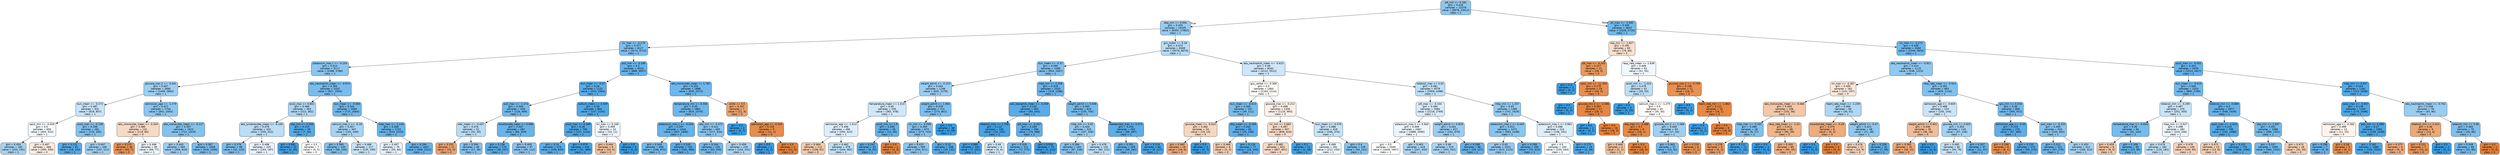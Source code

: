 digraph Tree {
node [shape=box, style="filled, rounded", color="black", fontname="helvetica"] ;
edge [fontname="helvetica"] ;
0 [label="ptt_min <= 0.182\ngini = 0.418\nsamples = 21078\nvalue = [9978, 23512]\nclass = 1", fillcolor="#8dc7f0"] ;
1 [label="dbp_min <= 0.004\ngini = 0.435\nsamples = 16435\nvalue = [8350, 17802]\nclass = 1", fillcolor="#96cbf1"] ;
0 -> 1 [labeldistance=2.5, labelangle=45, headlabel="True"] ;
2 [label="inr_max <= -0.178\ngini = 0.377\nsamples = 8127\nvalue = [3274, 9723]\nclass = 1", fillcolor="#7cbeee"] ;
1 -> 2 ;
3 [label="potassium_max.1 <= -0.154\ngini = 0.413\nsamples = 5117\nvalue = [2386, 5786]\nclass = 1", fillcolor="#8bc5f0"] ;
2 -> 3 ;
4 [label="glucose_max.2 <= -0.441\ngini = 0.447\nsamples = 2685\nvalue = [1459, 2860]\nclass = 1", fillcolor="#9ecff2"] ;
3 -> 4 ;
5 [label="bun_mean <= -0.272\ngini = 0.487\nsamples = 931\nvalue = [618, 857]\nclass = 1", fillcolor="#c8e4f8"] ;
4 -> 5 ;
6 [label="spo2_min <= -0.029\ngini = 0.5\nsamples = 650\nvalue = [493, 522]\nclass = 1", fillcolor="#f4fafe"] ;
5 -> 6 ;
7 [label="gini = 0.454\nsamples = 182\nvalue = [103, 192]\nclass = 1", fillcolor="#a3d2f3"] ;
6 -> 7 ;
8 [label="gini = 0.497\nsamples = 468\nvalue = [390, 330]\nclass = 0", fillcolor="#fbece1"] ;
6 -> 8 ;
9 [label="pco2_max <= -0.138\ngini = 0.396\nsamples = 281\nvalue = [125, 335]\nclass = 1", fillcolor="#83c2ef"] ;
5 -> 9 ;
10 [label="gini = 0.221\nsamples = 81\nvalue = [18, 124]\nclass = 1", fillcolor="#56abe9"] ;
9 -> 10 ;
11 [label="gini = 0.447\nsamples = 200\nvalue = [107, 211]\nclass = 1", fillcolor="#9dcff2"] ;
9 -> 11 ;
12 [label="admission_age <= -1.279\ngini = 0.417\nsamples = 1754\nvalue = [841, 2003]\nclass = 1", fillcolor="#8cc6f0"] ;
4 -> 12 ;
13 [label="abs_monocytes_mean <= -0.204\ngini = 0.485\nsamples = 131\nvalue = [119, 84]\nclass = 0", fillcolor="#f7dac5"] ;
12 -> 13 ;
14 [label="gini = 0.215\nsamples = 36\nvalue = [50, 7]\nclass = 0", fillcolor="#e99355"] ;
13 -> 14 ;
15 [label="gini = 0.498\nsamples = 95\nvalue = [69, 77]\nclass = 1", fillcolor="#eaf5fc"] ;
13 -> 15 ;
16 [label="abs_monocytes_mean <= -0.117\ngini = 0.397\nsamples = 1623\nvalue = [722, 1919]\nclass = 1", fillcolor="#83c2ef"] ;
12 -> 16 ;
17 [label="gini = 0.443\nsamples = 565\nvalue = [306, 619]\nclass = 1", fillcolor="#9bcdf2"] ;
16 -> 17 ;
18 [label="gini = 0.367\nsamples = 1058\nvalue = [416, 1300]\nclass = 1", fillcolor="#78bced"] ;
16 -> 18 ;
19 [label="abs_neutrophils_mean <= -0.674\ngini = 0.365\nsamples = 2432\nvalue = [927, 2926]\nclass = 1", fillcolor="#78bced"] ;
3 -> 19 ;
20 [label="pco2_max <= 0.802\ngini = 0.466\nsamples = 363\nvalue = [212, 362]\nclass = 1", fillcolor="#add6f4"] ;
19 -> 20 ;
21 [label="abs_lymphocytes_mean <= -0.106\ngini = 0.479\nsamples = 324\nvalue = [205, 312]\nclass = 1", fillcolor="#bbddf6"] ;
20 -> 21 ;
22 [label="gini = 0.376\nsamples = 99\nvalue = [42, 125]\nclass = 1", fillcolor="#7cbeee"] ;
21 -> 22 ;
23 [label="gini = 0.498\nsamples = 225\nvalue = [163, 187]\nclass = 1", fillcolor="#e6f2fc"] ;
21 -> 23 ;
24 [label="sbp_min <= 0.206\ngini = 0.215\nsamples = 39\nvalue = [7, 50]\nclass = 1", fillcolor="#55abe9"] ;
20 -> 24 ;
25 [label="gini = 0.081\nsamples = 32\nvalue = [2, 45]\nclass = 1", fillcolor="#42a1e6"] ;
24 -> 25 ;
26 [label="gini = 0.5\nsamples = 7\nvalue = [5, 5]\nclass = 0", fillcolor="#ffffff"] ;
24 -> 26 ;
27 [label="bun_mean <= -0.566\ngini = 0.341\nsamples = 2069\nvalue = [715, 2564]\nclass = 1", fillcolor="#70b8ec"] ;
19 -> 27 ;
28 [label="calcium_max.1 <= -0.18\ngini = 0.457\nsamples = 347\nvalue = [191, 349]\nclass = 1", fillcolor="#a5d3f3"] ;
27 -> 28 ;
29 [label="gini = 0.385\nsamples = 130\nvalue = [56, 159]\nclass = 1", fillcolor="#7fc0ee"] ;
28 -> 29 ;
30 [label="gini = 0.486\nsamples = 217\nvalue = [135, 190]\nclass = 1", fillcolor="#c6e3f7"] ;
28 -> 30 ;
31 [label="mbp_max <= -1.144\ngini = 0.309\nsamples = 1722\nvalue = [524, 2215]\nclass = 1", fillcolor="#68b4eb"] ;
27 -> 31 ;
32 [label="gini = 0.497\nsamples = 75\nvalue = [55, 64]\nclass = 1", fillcolor="#e3f1fb"] ;
31 -> 32 ;
33 [label="gini = 0.294\nsamples = 1647\nvalue = [469, 2151]\nclass = 1", fillcolor="#64b2eb"] ;
31 -> 33 ;
34 [label="po2_min <= -0.199\ngini = 0.3\nsamples = 3010\nvalue = [888, 3937]\nclass = 1", fillcolor="#66b3eb"] ;
2 -> 34 ;
35 [label="bun_mean <= -0.37\ngini = 0.24\nsamples = 1122\nvalue = [253, 1564]\nclass = 1", fillcolor="#59ade9"] ;
34 -> 35 ;
36 [label="po2_max <= -1.174\ngini = 0.344\nsamples = 318\nvalue = [116, 409]\nclass = 1", fillcolor="#71b9ec"] ;
35 -> 36 ;
37 [label="wbc_mean <= -0.437\ngini = 0.476\nsamples = 51\nvalue = [32, 50]\nclass = 1", fillcolor="#b8dcf6"] ;
36 -> 37 ;
38 [label="gini = 0.332\nsamples = 11\nvalue = [15, 4]\nclass = 0", fillcolor="#eca36e"] ;
37 -> 38 ;
39 [label="gini = 0.394\nsamples = 40\nvalue = [17, 46]\nclass = 1", fillcolor="#82c1ef"] ;
37 -> 39 ;
40 [label="bicarbonate_mean <= 0.066\ngini = 0.307\nsamples = 267\nvalue = [84, 359]\nclass = 1", fillcolor="#67b4eb"] ;
36 -> 40 ;
41 [label="gini = 0.236\nsamples = 170\nvalue = [39, 247]\nclass = 1", fillcolor="#58ace9"] ;
40 -> 41 ;
42 [label="gini = 0.409\nsamples = 97\nvalue = [45, 112]\nclass = 1", fillcolor="#89c4ef"] ;
40 -> 42 ;
43 [label="sodium_mean <= 3.039\ngini = 0.19\nsamples = 804\nvalue = [137, 1155]\nclass = 1", fillcolor="#50a9e8"] ;
35 -> 43 ;
44 [label="pco2_max <= 0.289\ngini = 0.18\nsamples = 790\nvalue = [127, 1144]\nclass = 1", fillcolor="#4fa8e8"] ;
43 -> 44 ;
45 [label="gini = 0.24\nsamples = 474\nvalue = [106, 655]\nclass = 1", fillcolor="#59ade9"] ;
44 -> 45 ;
46 [label="gini = 0.079\nsamples = 316\nvalue = [21, 489]\nclass = 1", fillcolor="#42a1e6"] ;
44 -> 46 ;
47 [label="inr_max <= 0.106\ngini = 0.499\nsamples = 14\nvalue = [10, 11]\nclass = 1", fillcolor="#edf6fd"] ;
43 -> 47 ;
48 [label="gini = 0.444\nsamples = 9\nvalue = [10, 5]\nclass = 0", fillcolor="#f2c09c"] ;
47 -> 48 ;
49 [label="gini = 0.0\nsamples = 5\nvalue = [0, 6]\nclass = 1", fillcolor="#399de5"] ;
47 -> 49 ;
50 [label="abs_monocytes_mean <= 1.781\ngini = 0.333\nsamples = 1888\nvalue = [635, 2373]\nclass = 1", fillcolor="#6eb7ec"] ;
34 -> 50 ;
51 [label="temperature_min <= 0.336\ngini = 0.33\nsamples = 1881\nvalue = [624, 2370]\nclass = 1", fillcolor="#6db7ec"] ;
50 -> 51 ;
52 [label="potassium_max.1 <= -0.034\ngini = 0.297\nsamples = 1416\nvalue = [407, 1836]\nclass = 1", fillcolor="#65b3eb"] ;
51 -> 52 ;
53 [label="gini = 0.344\nsamples = 696\nvalue = [246, 870]\nclass = 1", fillcolor="#71b9ec"] ;
52 -> 53 ;
54 [label="gini = 0.245\nsamples = 720\nvalue = [161, 966]\nclass = 1", fillcolor="#5aade9"] ;
52 -> 54 ;
55 [label="sbp_min <= -0.372\ngini = 0.411\nsamples = 465\nvalue = [217, 534]\nclass = 1", fillcolor="#89c5f0"] ;
51 -> 55 ;
56 [label="gini = 0.344\nsamples = 230\nvalue = [83, 293]\nclass = 1", fillcolor="#71b9ec"] ;
55 -> 56 ;
57 [label="gini = 0.459\nsamples = 235\nvalue = [134, 241]\nclass = 1", fillcolor="#a7d3f3"] ;
55 -> 57 ;
58 [label="white <= 0.5\ngini = 0.337\nsamples = 7\nvalue = [11, 3]\nclass = 0", fillcolor="#eca36f"] ;
50 -> 58 ;
59 [label="gini = 0.0\nsamples = 2\nvalue = [0, 2]\nclass = 1", fillcolor="#399de5"] ;
58 -> 59 ;
60 [label="admission_age <= -0.235\ngini = 0.153\nsamples = 5\nvalue = [11, 1]\nclass = 0", fillcolor="#e78c4b"] ;
58 -> 60 ;
61 [label="gini = 0.0\nsamples = 1\nvalue = [0, 1]\nclass = 1", fillcolor="#399de5"] ;
60 -> 61 ;
62 [label="gini = 0.0\nsamples = 4\nvalue = [11, 0]\nclass = 0", fillcolor="#e58139"] ;
60 -> 62 ;
63 [label="gcs_motor <= 0.26\ngini = 0.474\nsamples = 8308\nvalue = [5076, 8079]\nclass = 1", fillcolor="#b5dbf5"] ;
1 -> 63 ;
64 [label="bun_mean <= -0.37\ngini = 0.395\nsamples = 2266\nvalue = [954, 2567]\nclass = 1", fillcolor="#83c1ef"] ;
63 -> 64 ;
65 [label="weight_admit <= -0.223\ngini = 0.443\nsamples = 1246\nvalue = [635, 1279]\nclass = 1", fillcolor="#9bcef2"] ;
64 -> 65 ;
66 [label="temperature_mean <= 1.515\ngini = 0.49\nsamples = 535\nvalue = [362, 478]\nclass = 1", fillcolor="#cfe7f9"] ;
65 -> 66 ;
67 [label="admission_age <= -1.513\ngini = 0.496\nsamples = 490\nvalue = [350, 423]\nclass = 1", fillcolor="#ddeefb"] ;
66 -> 67 ;
68 [label="gini = 0.464\nsamples = 111\nvalue = [106, 61]\nclass = 0", fillcolor="#f4caab"] ;
67 -> 68 ;
69 [label="gini = 0.481\nsamples = 379\nvalue = [244, 362]\nclass = 1", fillcolor="#bedff7"] ;
67 -> 69 ;
70 [label="pco2_min <= 1.9\ngini = 0.294\nsamples = 45\nvalue = [12, 55]\nclass = 1", fillcolor="#64b2eb"] ;
66 -> 70 ;
71 [label="gini = 0.242\nsamples = 43\nvalue = [9, 55]\nclass = 1", fillcolor="#59ade9"] ;
70 -> 71 ;
72 [label="gini = 0.0\nsamples = 2\nvalue = [3, 0]\nclass = 0", fillcolor="#e58139"] ;
70 -> 72 ;
73 [label="weight_admit <= 1.966\ngini = 0.379\nsamples = 711\nvalue = [273, 801]\nclass = 1", fillcolor="#7cbeee"] ;
65 -> 73 ;
74 [label="inr_min <= -0.099\ngini = 0.393\nsamples = 673\nvalue = [273, 743]\nclass = 1", fillcolor="#82c1ef"] ;
73 -> 74 ;
75 [label="gini = 0.415\nsamples = 565\nvalue = [254, 611]\nclass = 1", fillcolor="#8bc6f0"] ;
74 -> 75 ;
76 [label="gini = 0.22\nsamples = 108\nvalue = [19, 132]\nclass = 1", fillcolor="#56abe9"] ;
74 -> 76 ;
77 [label="gini = 0.0\nsamples = 38\nvalue = [0, 58]\nclass = 1", fillcolor="#399de5"] ;
73 -> 77 ;
78 [label="mbp_min <= 0.308\ngini = 0.318\nsamples = 1020\nvalue = [319, 1288]\nclass = 1", fillcolor="#6ab5eb"] ;
64 -> 78 ;
79 [label="abs_basophils_mean <= -0.359\ngini = 0.232\nsamples = 402\nvalue = [84, 543]\nclass = 1", fillcolor="#58ace9"] ;
78 -> 79 ;
80 [label="totalco2_max <= 2.709\ngini = 0.114\nsamples = 106\nvalue = [10, 155]\nclass = 1", fillcolor="#46a3e7"] ;
79 -> 80 ;
81 [label="gini = 0.085\nsamples = 102\nvalue = [7, 151]\nclass = 1", fillcolor="#42a2e6"] ;
80 -> 81 ;
82 [label="gini = 0.49\nsamples = 4\nvalue = [3, 4]\nclass = 1", fillcolor="#cee6f8"] ;
80 -> 82 ;
83 [label="ptt_max <= -0.267\ngini = 0.269\nsamples = 296\nvalue = [74, 388]\nclass = 1", fillcolor="#5fb0ea"] ;
79 -> 83 ;
84 [label="gini = 0.329\nsamples = 221\nvalue = [72, 275]\nclass = 1", fillcolor="#6db7ec"] ;
83 -> 84 ;
85 [label="gini = 0.034\nsamples = 75\nvalue = [2, 113]\nclass = 1", fillcolor="#3d9fe5"] ;
83 -> 85 ;
86 [label="weight_admit <= 0.006\ngini = 0.365\nsamples = 618\nvalue = [235, 745]\nclass = 1", fillcolor="#77bced"] ;
78 -> 86 ;
87 [label="mbp_min <= 0.91\ngini = 0.434\nsamples = 325\nvalue = [167, 358]\nclass = 1", fillcolor="#95cbf1"] ;
86 -> 87 ;
88 [label="gini = 0.394\nsamples = 193\nvalue = [87, 236]\nclass = 1", fillcolor="#82c1ef"] ;
87 -> 88 ;
89 [label="gini = 0.478\nsamples = 132\nvalue = [80, 122]\nclass = 1", fillcolor="#bbddf6"] ;
87 -> 89 ;
90 [label="baseexcess_max <= 0.572\ngini = 0.254\nsamples = 293\nvalue = [68, 387]\nclass = 1", fillcolor="#5caeea"] ;
86 -> 90 ;
91 [label="gini = 0.301\nsamples = 209\nvalue = [59, 260]\nclass = 1", fillcolor="#66b3eb"] ;
90 -> 91 ;
92 [label="gini = 0.124\nsamples = 84\nvalue = [9, 127]\nclass = 1", fillcolor="#47a4e7"] ;
90 -> 92 ;
93 [label="abs_neutrophils_mean <= -0.615\ngini = 0.49\nsamples = 6042\nvalue = [4122, 5512]\nclass = 1", fillcolor="#cde6f8"] ;
63 -> 93 ;
94 [label="gcs_verbal <= -0.308\ngini = 0.5\nsamples = 1463\nvalue = [1163, 1114]\nclass = 0", fillcolor="#fefaf7"] ;
93 -> 94 ;
95 [label="bun_mean <= -0.615\ngini = 0.369\nsamples = 107\nvalue = [39, 121]\nclass = 1", fillcolor="#79bded"] ;
94 -> 95 ;
96 [label="glucose_mean <= -0.024\ngini = 0.482\nsamples = 24\nvalue = [19, 13]\nclass = 0", fillcolor="#f7d7c0"] ;
95 -> 96 ;
97 [label="gini = 0.365\nsamples = 19\nvalue = [19, 6]\nclass = 0", fillcolor="#eda978"] ;
96 -> 97 ;
98 [label="gini = 0.0\nsamples = 5\nvalue = [0, 7]\nclass = 1", fillcolor="#399de5"] ;
96 -> 98 ;
99 [label="dbp_mean <= -0.339\ngini = 0.264\nsamples = 83\nvalue = [20, 108]\nclass = 1", fillcolor="#5eafea"] ;
95 -> 99 ;
100 [label="gini = 0.469\nsamples = 6\nvalue = [5, 3]\nclass = 0", fillcolor="#f5cdb0"] ;
99 -> 100 ;
101 [label="gini = 0.219\nsamples = 77\nvalue = [15, 105]\nclass = 1", fillcolor="#55abe9"] ;
99 -> 101 ;
102 [label="glucose_max <= -0.212\ngini = 0.498\nsamples = 1356\nvalue = [1124, 993]\nclass = 0", fillcolor="#fcf0e8"] ;
94 -> 102 ;
103 [label="inr_min <= 0.965\ngini = 0.487\nsamples = 937\nvalue = [858, 619]\nclass = 0", fillcolor="#f8dcc8"] ;
102 -> 103 ;
104 [label="gini = 0.485\nsamples = 925\nvalue = [857, 601]\nclass = 0", fillcolor="#f7d9c4"] ;
103 -> 104 ;
105 [label="gini = 0.1\nsamples = 12\nvalue = [1, 18]\nclass = 1", fillcolor="#44a2e6"] ;
103 -> 105 ;
106 [label="bun_mean <= -0.076\ngini = 0.486\nsamples = 419\nvalue = [266, 374]\nclass = 1", fillcolor="#c6e3f7"] ;
102 -> 106 ;
107 [label="gini = 0.499\nsamples = 291\nvalue = [212, 233]\nclass = 1", fillcolor="#edf6fd"] ;
106 -> 107 ;
108 [label="gini = 0.4\nsamples = 128\nvalue = [54, 141]\nclass = 1", fillcolor="#85c3ef"] ;
106 -> 108 ;
109 [label="totalco2_max <= 0.02\ngini = 0.481\nsamples = 4579\nvalue = [2959, 4398]\nclass = 1", fillcolor="#bedff6"] ;
93 -> 109 ;
110 [label="ptt_max <= -0.334\ngini = 0.494\nsamples = 3084\nvalue = [2218, 2769]\nclass = 1", fillcolor="#d8ebfa"] ;
109 -> 110 ;
111 [label="potassium_max.1 <= 0.563\ngini = 0.499\nsamples = 2467\nvalue = [1886, 2090]\nclass = 1", fillcolor="#ecf5fc"] ;
110 -> 111 ;
112 [label="gini = 0.5\nsamples = 2049\nvalue = [1639, 1657]\nclass = 1", fillcolor="#fdfeff"] ;
111 -> 112 ;
113 [label="gini = 0.463\nsamples = 418\nvalue = [247, 433]\nclass = 1", fillcolor="#aad5f4"] ;
111 -> 113 ;
114 [label="weight_admit <= 0.829\ngini = 0.441\nsamples = 617\nvalue = [332, 679]\nclass = 1", fillcolor="#9acdf2"] ;
110 -> 114 ;
115 [label="gini = 0.46\nsamples = 519\nvalue = [303, 542]\nclass = 1", fillcolor="#a8d4f4"] ;
114 -> 115 ;
116 [label="gini = 0.288\nsamples = 98\nvalue = [29, 137]\nclass = 1", fillcolor="#63b2eb"] ;
114 -> 116 ;
117 [label="mbp_min <= 1.257\ngini = 0.43\nsamples = 1495\nvalue = [741, 1629]\nclass = 1", fillcolor="#93caf1"] ;
109 -> 117 ;
118 [label="potassium_max.1 <= 0.443\ngini = 0.411\nsamples = 1271\nvalue = [583, 1438]\nclass = 1", fillcolor="#89c5f0"] ;
117 -> 118 ;
119 [label="gini = 0.43\nsamples = 1021\nvalue = [513, 1125]\nclass = 1", fillcolor="#93caf1"] ;
118 -> 119 ;
120 [label="gini = 0.299\nsamples = 250\nvalue = [70, 313]\nclass = 1", fillcolor="#65b3eb"] ;
118 -> 120 ;
121 [label="potassium_max.1 <= 0.861\ngini = 0.496\nsamples = 224\nvalue = [158, 191]\nclass = 1", fillcolor="#ddeefb"] ;
117 -> 121 ;
122 [label="gini = 0.5\nsamples = 205\nvalue = [155, 163]\nclass = 1", fillcolor="#f5fafe"] ;
121 -> 122 ;
123 [label="gini = 0.175\nsamples = 19\nvalue = [3, 28]\nclass = 1", fillcolor="#4ea8e8"] ;
121 -> 123 ;
124 [label="ph_max <= -3.585\ngini = 0.345\nsamples = 4643\nvalue = [1628, 5710]\nclass = 1", fillcolor="#71b9ec"] ;
0 -> 124 [labeldistance=2.5, labelangle=-45, headlabel="False"] ;
125 [label="sbp_min <= -2.827\ngini = 0.491\nsamples = 83\nvalue = [79, 60]\nclass = 0", fillcolor="#f9e1cf"] ;
124 -> 125 ;
126 [label="ptt_max <= -0.163\ngini = 0.257\nsamples = 21\nvalue = [28, 5]\nclass = 0", fillcolor="#ea985c"] ;
125 -> 126 ;
127 [label="gini = 0.0\nsamples = 2\nvalue = [0, 2]\nclass = 1", fillcolor="#399de5"] ;
126 -> 127 ;
128 [label="spo2_min <= -11.334\ngini = 0.175\nsamples = 19\nvalue = [28, 3]\nclass = 0", fillcolor="#e88e4e"] ;
126 -> 128 ;
129 [label="gini = 0.0\nsamples = 2\nvalue = [0, 2]\nclass = 1", fillcolor="#399de5"] ;
128 -> 129 ;
130 [label="glucose_min.2 <= -2.086\ngini = 0.067\nsamples = 17\nvalue = [28, 1]\nclass = 0", fillcolor="#e68640"] ;
128 -> 130 ;
131 [label="gini = 0.0\nsamples = 1\nvalue = [0, 1]\nclass = 1", fillcolor="#399de5"] ;
130 -> 131 ;
132 [label="gini = 0.0\nsamples = 16\nvalue = [28, 0]\nclass = 0", fillcolor="#e58139"] ;
130 -> 132 ;
133 [label="resp_rate_mean <= 2.638\ngini = 0.499\nsamples = 62\nvalue = [51, 55]\nclass = 1", fillcolor="#f1f8fd"] ;
125 -> 133 ;
134 [label="pco2_min <= -1.024\ngini = 0.479\nsamples = 51\nvalue = [35, 53]\nclass = 1", fillcolor="#bcdef6"] ;
133 -> 134 ;
135 [label="gini = 0.0\nsamples = 9\nvalue = [0, 19]\nclass = 1", fillcolor="#399de5"] ;
134 -> 135 ;
136 [label="calcium_max.1 <= -1.275\ngini = 0.5\nsamples = 42\nvalue = [35, 34]\nclass = 0", fillcolor="#fefbf9"] ;
134 -> 136 ;
137 [label="sbp_max <= -2.488\ngini = 0.1\nsamples = 9\nvalue = [18, 1]\nclass = 0", fillcolor="#e68844"] ;
136 -> 137 ;
138 [label="gini = 0.444\nsamples = 3\nvalue = [2, 1]\nclass = 0", fillcolor="#f2c09c"] ;
137 -> 138 ;
139 [label="gini = 0.0\nsamples = 6\nvalue = [16, 0]\nclass = 0", fillcolor="#e58139"] ;
137 -> 139 ;
140 [label="glucose_min.2 <= 2.588\ngini = 0.449\nsamples = 33\nvalue = [17, 33]\nclass = 1", fillcolor="#9fcff2"] ;
136 -> 140 ;
141 [label="gini = 0.363\nsamples = 27\nvalue = [10, 32]\nclass = 1", fillcolor="#77bced"] ;
140 -> 141 ;
142 [label="gini = 0.219\nsamples = 6\nvalue = [7, 1]\nclass = 0", fillcolor="#e99355"] ;
140 -> 142 ;
143 [label="glucose_max.2 <= -0.759\ngini = 0.198\nsamples = 11\nvalue = [16, 2]\nclass = 0", fillcolor="#e89152"] ;
133 -> 143 ;
144 [label="gini = 0.0\nsamples = 1\nvalue = [0, 1]\nclass = 1", fillcolor="#399de5"] ;
143 -> 144 ;
145 [label="heart_rate_min <= -1.802\ngini = 0.111\nsamples = 10\nvalue = [16, 1]\nclass = 0", fillcolor="#e78945"] ;
143 -> 145 ;
146 [label="gini = 0.0\nsamples = 1\nvalue = [0, 1]\nclass = 1", fillcolor="#399de5"] ;
145 -> 146 ;
147 [label="gini = 0.0\nsamples = 9\nvalue = [16, 0]\nclass = 0", fillcolor="#e58139"] ;
145 -> 147 ;
148 [label="inr_max <= -0.273\ngini = 0.338\nsamples = 4560\nvalue = [1549, 5650]\nclass = 1", fillcolor="#6fb8ec"] ;
124 -> 148 ;
149 [label="abs_neutrophils_mean <= -0.921\ngini = 0.424\nsamples = 1125\nvalue = [536, 1223]\nclass = 1", fillcolor="#90c8f0"] ;
148 -> 149 ;
150 [label="inr_max <= -0.367\ngini = 0.495\nsamples = 162\nvalue = [131, 107]\nclass = 0", fillcolor="#fae8db"] ;
149 -> 150 ;
151 [label="abs_monocytes_mean <= -0.466\ngini = 0.459\nsamples = 106\nvalue = [101, 56]\nclass = 0", fillcolor="#f3c7a7"] ;
150 -> 151 ;
152 [label="mbp_max <= -0.331\ngini = 0.386\nsamples = 18\nvalue = [6, 17]\nclass = 1", fillcolor="#7fc0ee"] ;
151 -> 152 ;
153 [label="gini = 0.278\nsamples = 5\nvalue = [5, 1]\nclass = 0", fillcolor="#ea9a61"] ;
152 -> 153 ;
154 [label="gini = 0.111\nsamples = 13\nvalue = [1, 16]\nclass = 1", fillcolor="#45a3e7"] ;
152 -> 154 ;
155 [label="resp_rate_mean <= -1.52\ngini = 0.413\nsamples = 88\nvalue = [95, 39]\nclass = 0", fillcolor="#f0b58a"] ;
151 -> 155 ;
156 [label="gini = 0.0\nsamples = 3\nvalue = [0, 4]\nclass = 1", fillcolor="#399de5"] ;
155 -> 156 ;
157 [label="gini = 0.393\nsamples = 85\nvalue = [95, 35]\nclass = 0", fillcolor="#efaf82"] ;
155 -> 157 ;
158 [label="heart_rate_mean <= -1.239\ngini = 0.466\nsamples = 56\nvalue = [30, 51]\nclass = 1", fillcolor="#add7f4"] ;
150 -> 158 ;
159 [label="bicarbonate_mean <= -0.29\ngini = 0.375\nsamples = 8\nvalue = [9, 3]\nclass = 0", fillcolor="#eeab7b"] ;
158 -> 159 ;
160 [label="gini = 0.0\nsamples = 2\nvalue = [0, 3]\nclass = 1", fillcolor="#399de5"] ;
159 -> 160 ;
161 [label="gini = 0.0\nsamples = 6\nvalue = [9, 0]\nclass = 0", fillcolor="#e58139"] ;
159 -> 161 ;
162 [label="weight_admit <= -0.47\ngini = 0.423\nsamples = 48\nvalue = [21, 48]\nclass = 1", fillcolor="#90c8f0"] ;
158 -> 162 ;
163 [label="gini = 0.476\nsamples = 17\nvalue = [14, 9]\nclass = 0", fillcolor="#f6d2b8"] ;
162 -> 163 ;
164 [label="gini = 0.258\nsamples = 31\nvalue = [7, 39]\nclass = 1", fillcolor="#5dafea"] ;
162 -> 164 ;
165 [label="resp_rate_mean <= -0.914\ngini = 0.391\nsamples = 963\nvalue = [405, 1116]\nclass = 1", fillcolor="#81c1ee"] ;
149 -> 165 ;
166 [label="admission_age <= -0.605\ngini = 0.488\nsamples = 154\nvalue = [105, 144]\nclass = 1", fillcolor="#c9e4f8"] ;
165 -> 166 ;
167 [label="weight_admit <= 0.901\ngini = 0.436\nsamples = 35\nvalue = [38, 18]\nclass = 0", fillcolor="#f1bd97"] ;
166 -> 167 ;
168 [label="gini = 0.365\nsamples = 31\nvalue = [38, 12]\nclass = 0", fillcolor="#eda978"] ;
167 -> 168 ;
169 [label="gini = 0.0\nsamples = 4\nvalue = [0, 6]\nclass = 1", fillcolor="#399de5"] ;
167 -> 169 ;
170 [label="glucose_min <= 0.003\ngini = 0.453\nsamples = 119\nvalue = [67, 126]\nclass = 1", fillcolor="#a2d1f3"] ;
166 -> 170 ;
171 [label="gini = 0.485\nsamples = 82\nvalue = [56, 79]\nclass = 1", fillcolor="#c5e2f7"] ;
170 -> 171 ;
172 [label="gini = 0.307\nsamples = 37\nvalue = [11, 47]\nclass = 1", fillcolor="#67b4eb"] ;
170 -> 172 ;
173 [label="gcs_min <= 0.318\ngini = 0.36\nsamples = 809\nvalue = [300, 972]\nclass = 1", fillcolor="#76bbed"] ;
165 -> 173 ;
174 [label="admission_age <= -2.35\ngini = 0.255\nsamples = 276\nvalue = [67, 380]\nclass = 1", fillcolor="#5caeea"] ;
173 -> 174 ;
175 [label="gini = 0.198\nsamples = 6\nvalue = [8, 1]\nclass = 0", fillcolor="#e89152"] ;
174 -> 175 ;
176 [label="gini = 0.233\nsamples = 270\nvalue = [59, 379]\nclass = 1", fillcolor="#58ace9"] ;
174 -> 176 ;
177 [label="po2_max <= -0.333\ngini = 0.405\nsamples = 533\nvalue = [233, 592]\nclass = 1", fillcolor="#87c4ef"] ;
173 -> 177 ;
178 [label="gini = 0.312\nsamples = 221\nvalue = [67, 279]\nclass = 1", fillcolor="#69b5eb"] ;
177 -> 178 ;
179 [label="gini = 0.453\nsamples = 312\nvalue = [166, 313]\nclass = 1", fillcolor="#a2d1f3"] ;
177 -> 179 ;
180 [label="pco2_max <= -0.052\ngini = 0.303\nsamples = 3435\nvalue = [1013, 4427]\nclass = 1", fillcolor="#66b3eb"] ;
148 -> 180 ;
181 [label="bun_mean <= -0.615\ngini = 0.346\nsamples = 2253\nvalue = [800, 2789]\nclass = 1", fillcolor="#72b9ec"] ;
180 -> 181 ;
182 [label="totalco2_min <= -0.295\ngini = 0.487\nsamples = 376\nvalue = [252, 350]\nclass = 1", fillcolor="#c8e4f8"] ;
181 -> 182 ;
183 [label="temperature_max <= -0.933\ngini = 0.36\nsamples = 94\nvalue = [32, 104]\nclass = 1", fillcolor="#76bbed"] ;
182 -> 183 ;
184 [label="gini = 0.459\nsamples = 9\nvalue = [9, 5]\nclass = 0", fillcolor="#f3c7a7"] ;
183 -> 184 ;
185 [label="gini = 0.306\nsamples = 85\nvalue = [23, 99]\nclass = 1", fillcolor="#67b4eb"] ;
183 -> 185 ;
186 [label="mbp_min <= 0.527\ngini = 0.498\nsamples = 282\nvalue = [220, 246]\nclass = 1", fillcolor="#eaf5fc"] ;
182 -> 186 ;
187 [label="gini = 0.479\nsamples = 182\nvalue = [120, 181]\nclass = 1", fillcolor="#bcdef6"] ;
186 -> 187 ;
188 [label="gini = 0.478\nsamples = 100\nvalue = [100, 65]\nclass = 0", fillcolor="#f6d3ba"] ;
186 -> 188 ;
189 [label="totalco2_min <= -0.086\ngini = 0.3\nsamples = 1877\nvalue = [548, 2439]\nclass = 1", fillcolor="#65b3eb"] ;
181 -> 189 ;
190 [label="spo2_max <= -2.923\ngini = 0.215\nsamples = 789\nvalue = [152, 1088]\nclass = 1", fillcolor="#55abe9"] ;
189 -> 190 ;
191 [label="gini = 0.472\nsamples = 13\nvalue = [13, 8]\nclass = 0", fillcolor="#f5cfb3"] ;
190 -> 191 ;
192 [label="gini = 0.202\nsamples = 776\nvalue = [139, 1080]\nclass = 1", fillcolor="#52aae8"] ;
190 -> 192 ;
193 [label="sbp_min <= 1.997\ngini = 0.351\nsamples = 1088\nvalue = [396, 1351]\nclass = 1", fillcolor="#73baed"] ;
189 -> 193 ;
194 [label="gini = 0.337\nsamples = 1060\nvalue = [364, 1331]\nclass = 1", fillcolor="#6fb8ec"] ;
193 -> 194 ;
195 [label="gini = 0.473\nsamples = 28\nvalue = [32, 20]\nclass = 0", fillcolor="#f5d0b5"] ;
193 -> 195 ;
196 [label="mbp_min <= 0.837\ngini = 0.204\nsamples = 1182\nvalue = [213, 1638]\nclass = 1", fillcolor="#53aae8"] ;
180 -> 196 ;
197 [label="spo2_max <= -3.657\ngini = 0.178\nsamples = 1103\nvalue = [170, 1548]\nclass = 1", fillcolor="#4fa8e8"] ;
196 -> 197 ;
198 [label="admission_age <= -0.282\ngini = 0.499\nsamples = 12\nvalue = [11, 10]\nclass = 0", fillcolor="#fdf4ed"] ;
197 -> 198 ;
199 [label="gini = 0.298\nsamples = 7\nvalue = [2, 9]\nclass = 1", fillcolor="#65b3eb"] ;
198 -> 199 ;
200 [label="gini = 0.18\nsamples = 5\nvalue = [9, 1]\nclass = 0", fillcolor="#e88f4f"] ;
198 -> 200 ;
201 [label="po2_min <= 2.589\ngini = 0.17\nsamples = 1091\nvalue = [159, 1538]\nclass = 1", fillcolor="#4da7e8"] ;
197 -> 201 ;
202 [label="gini = 0.162\nsamples = 1085\nvalue = [150, 1535]\nclass = 1", fillcolor="#4ca7e8"] ;
201 -> 202 ;
203 [label="gini = 0.375\nsamples = 6\nvalue = [9, 3]\nclass = 0", fillcolor="#eeab7b"] ;
201 -> 203 ;
204 [label="abs_neutrophils_mean <= -0.761\ngini = 0.438\nsamples = 79\nvalue = [43, 90]\nclass = 1", fillcolor="#98ccf1"] ;
196 -> 204 ;
205 [label="totalco2_min <= 2.414\ngini = 0.36\nsamples = 9\nvalue = [13, 4]\nclass = 0", fillcolor="#eda876"] ;
204 -> 205 ;
206 [label="gini = 0.231\nsamples = 7\nvalue = [13, 2]\nclass = 0", fillcolor="#e99457"] ;
205 -> 206 ;
207 [label="gini = 0.0\nsamples = 2\nvalue = [0, 2]\nclass = 1", fillcolor="#399de5"] ;
205 -> 207 ;
208 [label="totalco2_min <= 3.56\ngini = 0.383\nsamples = 70\nvalue = [30, 86]\nclass = 1", fillcolor="#7ebfee"] ;
204 -> 208 ;
209 [label="gini = 0.349\nsamples = 68\nvalue = [25, 86]\nclass = 1", fillcolor="#73b9ed"] ;
208 -> 209 ;
210 [label="gini = 0.0\nsamples = 2\nvalue = [5, 0]\nclass = 0", fillcolor="#e58139"] ;
208 -> 210 ;
}